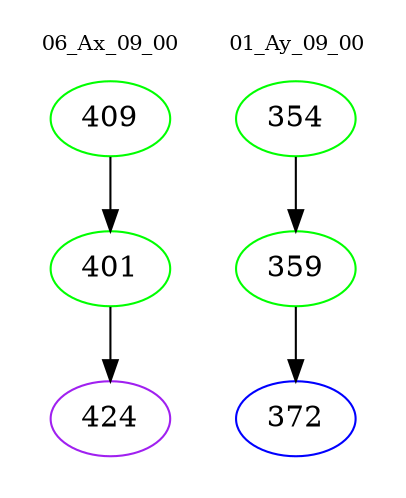 digraph{
subgraph cluster_0 {
color = white
label = "06_Ax_09_00";
fontsize=10;
T0_409 [label="409", color="green"]
T0_409 -> T0_401 [color="black"]
T0_401 [label="401", color="green"]
T0_401 -> T0_424 [color="black"]
T0_424 [label="424", color="purple"]
}
subgraph cluster_1 {
color = white
label = "01_Ay_09_00";
fontsize=10;
T1_354 [label="354", color="green"]
T1_354 -> T1_359 [color="black"]
T1_359 [label="359", color="green"]
T1_359 -> T1_372 [color="black"]
T1_372 [label="372", color="blue"]
}
}
